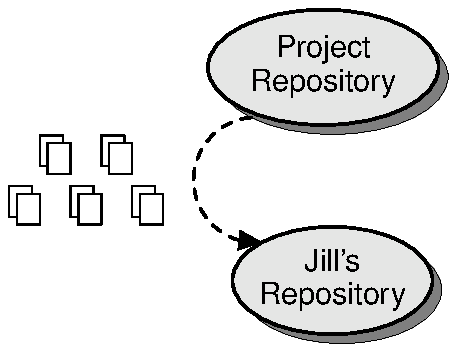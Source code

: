 .ft H
.ps 11
.vs 12
.PS
define two {
	w = .15
	h = .2
	box thick .5 wid w ht h 
	box fill 0 thick .5 wid w ht h with .c at last box.c + .05,-.05
}
define files {
	[
	[two]
	[two] with .w at last [].e + .2,0
	]
	[
	[two]
	[two] with .w at last [].e + .2,0
	[two] with .w at last [].e + .2,0
	] with .n at last [].s - 0,.08
}
	scale = 1.3
	drop = .06
	f = .5
	w = 1.3
	h = .7
R:	ellipse thick 0 fill f wid 1.5 ht .75
S:	ellipse thick 1 wid 1.5 ht .75 fill .1 "Project" "Repository" \
	    with .n at last ellipse.n + (-drop, drop)

W: [
	ellipse thick 0 fill f wid w ht h
	A: ellipse thick 1 wid w ht h fill .1 "Jill's" "Repository" \
	    with .n at last ellipse.n + (-drop, drop)
] with .n at R.s - -.03,.6
arrowwid = .13
arrowht = .15
linethick = 1
arc dashed rad .3 -> from R.sw to W.A.nw
[files] with .e at last arc.w - .2,0
.PE
.ps \n[PS]
.vs \n[VS]
.ft R
